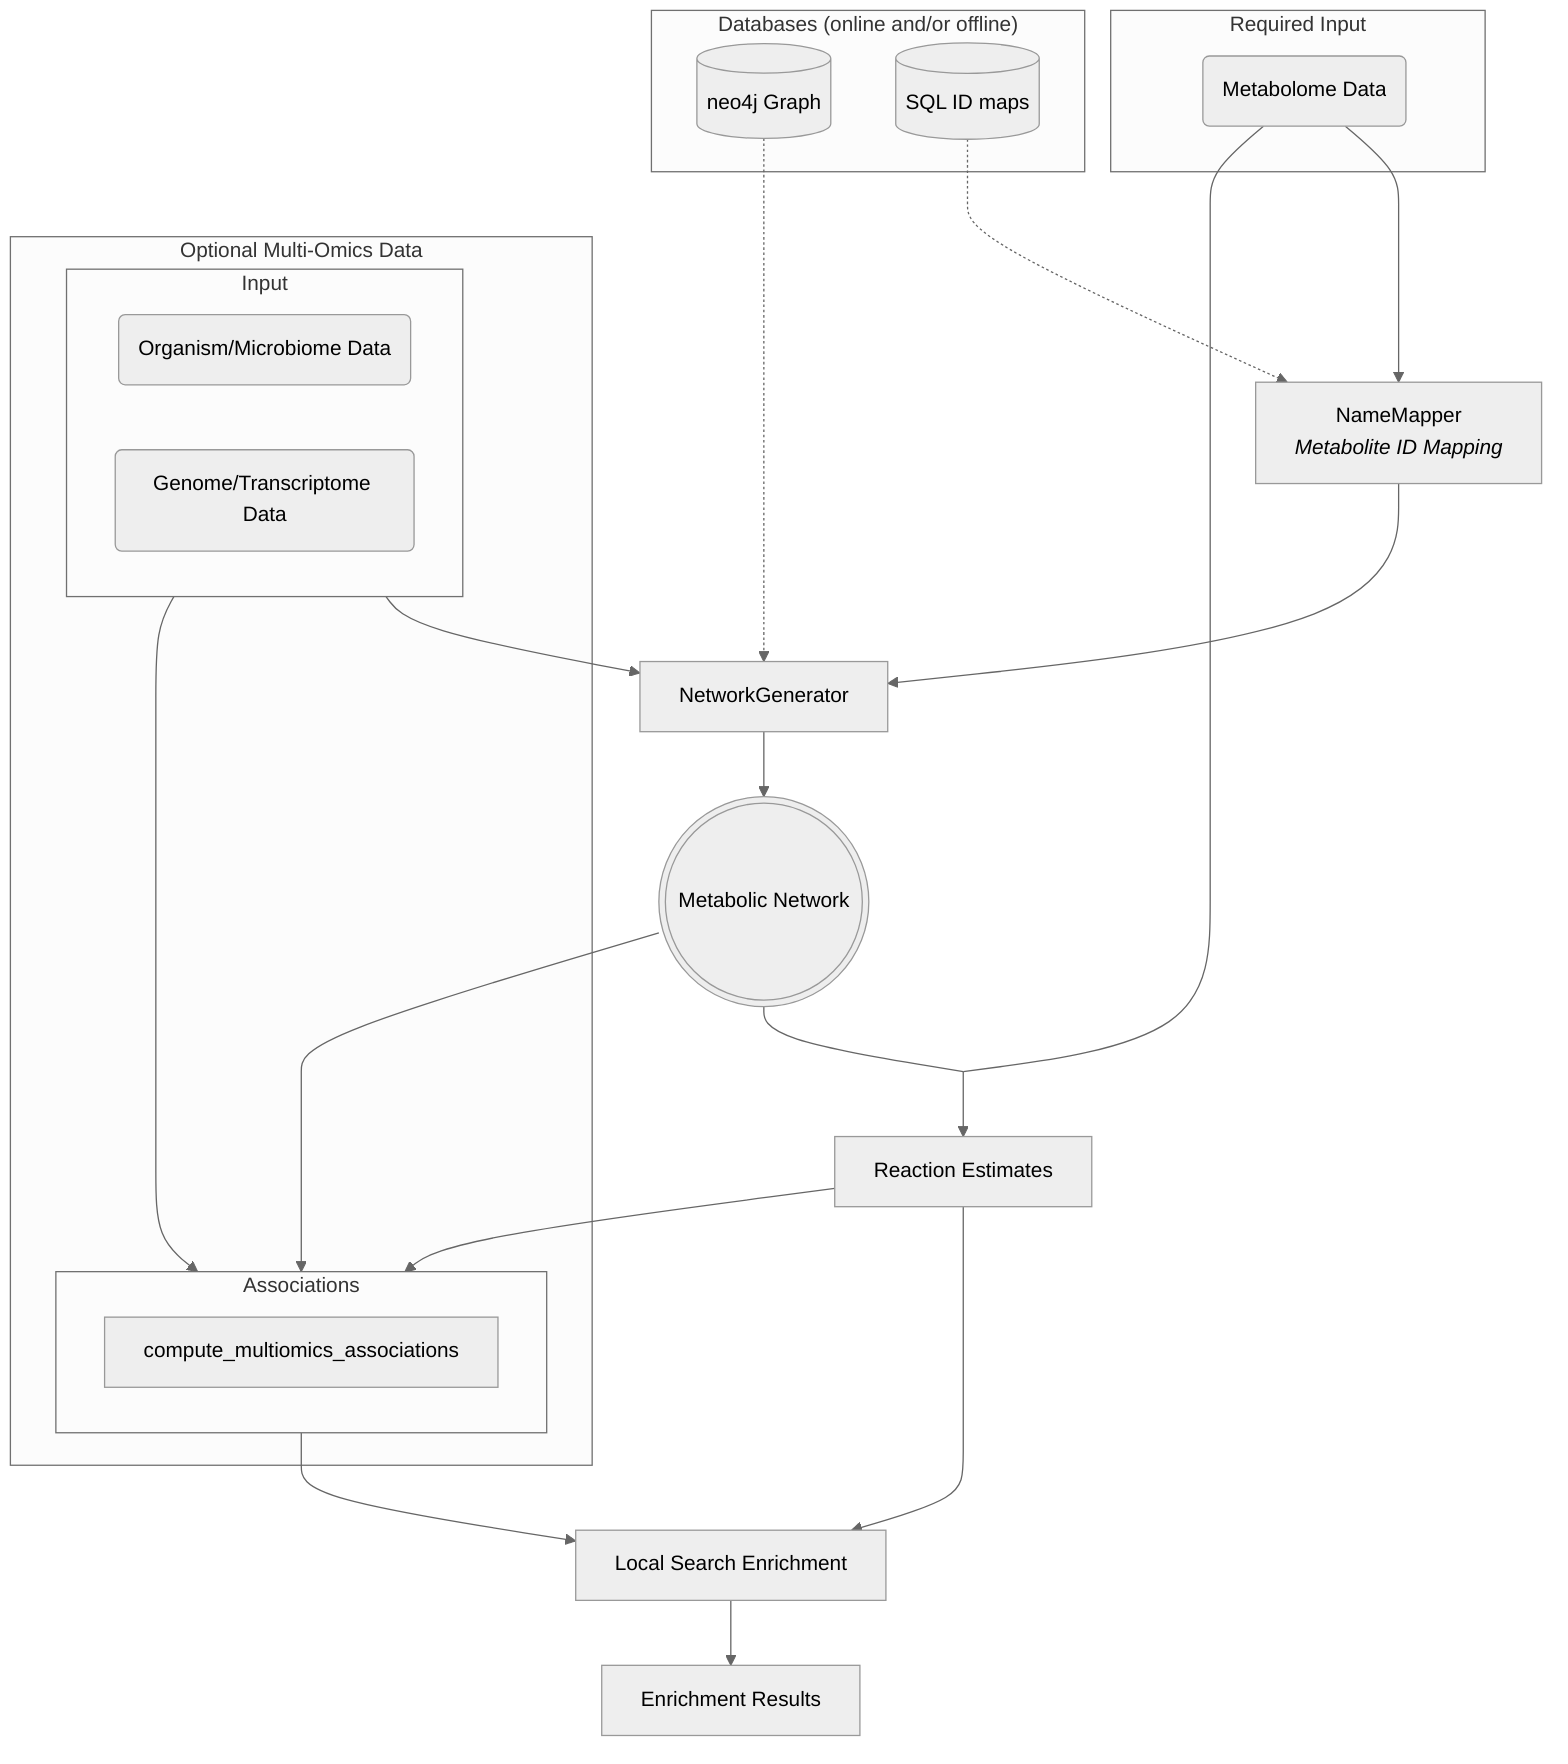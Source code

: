 %%{init: {"theme": "neutral"}}%%
flowchart TD


subgraph in[Required Input]
    met(Metabolome Data)
end

subgraph opt[Optional Multi-Omics Data]
    direction LR
    subgraph opti[Input]
        direction LR
        org(Organism/Microbiome Data)
        cat(Genome/Transcriptome Data)
    end
    subgraph optc[Associations]
        associ[compute_multiomics_associations]
    end
end

subgraph db["Databases (online and/or offline)"]
    neo4j[(neo4j Graph)]
    sql[(SQL ID maps)]
end

namemap[NameMapper<br><i>Metabolite ID Mapping</i>]
netgen[NetworkGenerator]
metnet(((Metabolic Network)))


estimates[Reaction Estimates]
lso[Local Search Enrichment]
res[Enrichment Results]
reac[ ]

sql -.-> namemap
met --> namemap --> netgen
neo4j -.-> netgen

opti --> netgen --> metnet

metnet & opti & estimates --> optc
metnet & met --- reac --> estimates


estimates & optc --> lso --> res

style reac width:0px,height:0px